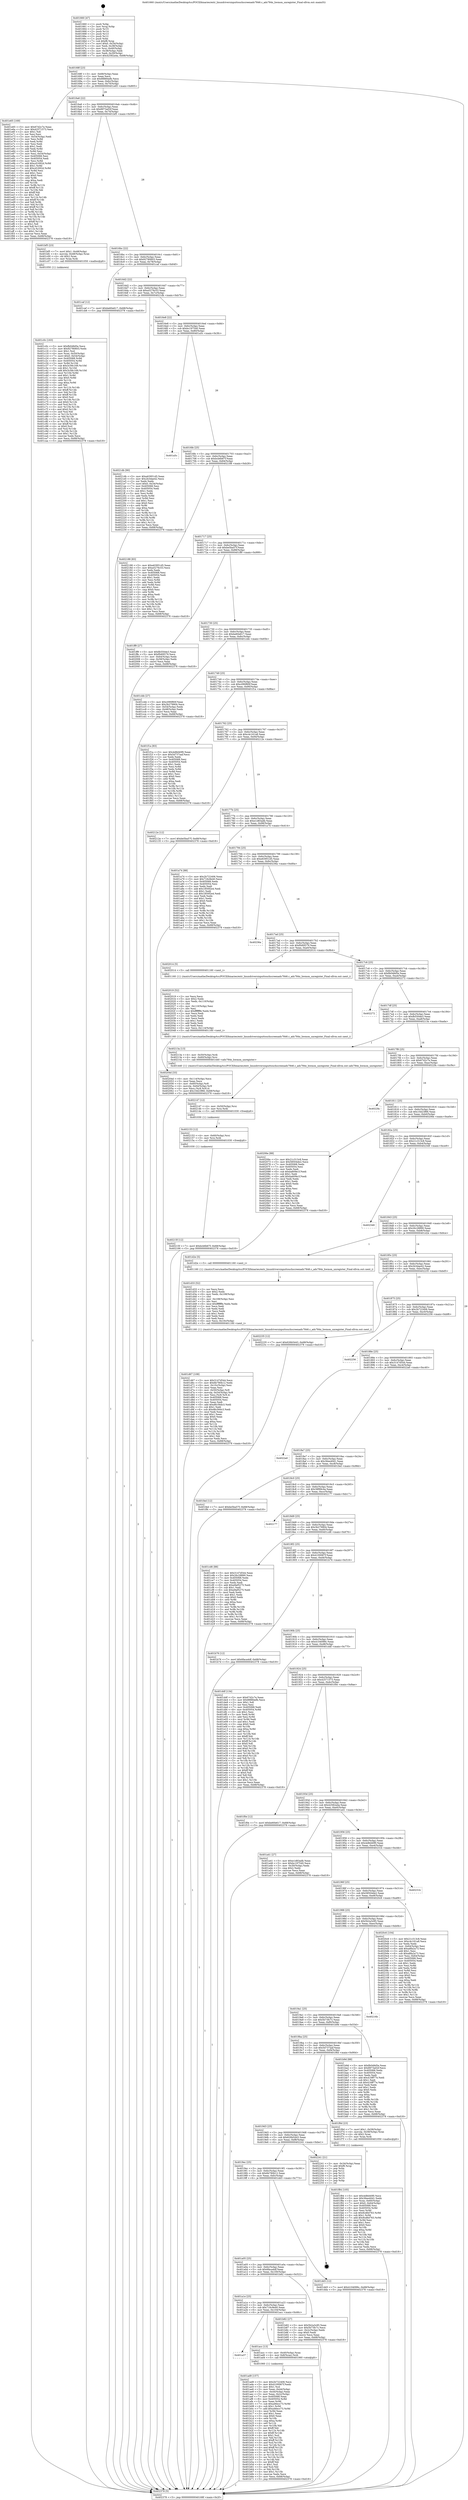 digraph "0x401660" {
  label = "0x401660 (/mnt/c/Users/mathe/Desktop/tcc/POCII/binaries/extr_linuxdriversinputtouchscreenads7846.c_ads784x_hwmon_unregister_Final-ollvm.out::main(0))"
  labelloc = "t"
  node[shape=record]

  Entry [label="",width=0.3,height=0.3,shape=circle,fillcolor=black,style=filled]
  "0x40168f" [label="{
     0x40168f [23]\l
     | [instrs]\l
     &nbsp;&nbsp;0x40168f \<+3\>: mov -0x68(%rbp),%eax\l
     &nbsp;&nbsp;0x401692 \<+2\>: mov %eax,%ecx\l
     &nbsp;&nbsp;0x401694 \<+6\>: sub $0x88884efb,%ecx\l
     &nbsp;&nbsp;0x40169a \<+3\>: mov %eax,-0x6c(%rbp)\l
     &nbsp;&nbsp;0x40169d \<+3\>: mov %ecx,-0x70(%rbp)\l
     &nbsp;&nbsp;0x4016a0 \<+6\>: je 0000000000401e65 \<main+0x805\>\l
  }"]
  "0x401e65" [label="{
     0x401e65 [169]\l
     | [instrs]\l
     &nbsp;&nbsp;0x401e65 \<+5\>: mov $0x67d2c7e,%eax\l
     &nbsp;&nbsp;0x401e6a \<+5\>: mov $0x42571573,%ecx\l
     &nbsp;&nbsp;0x401e6f \<+2\>: mov $0x1,%dl\l
     &nbsp;&nbsp;0x401e71 \<+2\>: xor %esi,%esi\l
     &nbsp;&nbsp;0x401e73 \<+3\>: mov -0x54(%rbp),%edi\l
     &nbsp;&nbsp;0x401e76 \<+3\>: mov %esi,%r8d\l
     &nbsp;&nbsp;0x401e79 \<+3\>: sub %edi,%r8d\l
     &nbsp;&nbsp;0x401e7c \<+2\>: mov %esi,%edi\l
     &nbsp;&nbsp;0x401e7e \<+3\>: sub $0x1,%edi\l
     &nbsp;&nbsp;0x401e81 \<+3\>: add %edi,%r8d\l
     &nbsp;&nbsp;0x401e84 \<+3\>: sub %r8d,%esi\l
     &nbsp;&nbsp;0x401e87 \<+3\>: mov %esi,-0x54(%rbp)\l
     &nbsp;&nbsp;0x401e8a \<+7\>: mov 0x405068,%esi\l
     &nbsp;&nbsp;0x401e91 \<+7\>: mov 0x405054,%edi\l
     &nbsp;&nbsp;0x401e98 \<+3\>: mov %esi,%r8d\l
     &nbsp;&nbsp;0x401e9b \<+7\>: add $0xcd1692d,%r8d\l
     &nbsp;&nbsp;0x401ea2 \<+4\>: sub $0x1,%r8d\l
     &nbsp;&nbsp;0x401ea6 \<+7\>: sub $0xcd1692d,%r8d\l
     &nbsp;&nbsp;0x401ead \<+4\>: imul %r8d,%esi\l
     &nbsp;&nbsp;0x401eb1 \<+3\>: and $0x1,%esi\l
     &nbsp;&nbsp;0x401eb4 \<+3\>: cmp $0x0,%esi\l
     &nbsp;&nbsp;0x401eb7 \<+4\>: sete %r9b\l
     &nbsp;&nbsp;0x401ebb \<+3\>: cmp $0xa,%edi\l
     &nbsp;&nbsp;0x401ebe \<+4\>: setl %r10b\l
     &nbsp;&nbsp;0x401ec2 \<+3\>: mov %r9b,%r11b\l
     &nbsp;&nbsp;0x401ec5 \<+4\>: xor $0xff,%r11b\l
     &nbsp;&nbsp;0x401ec9 \<+3\>: mov %r10b,%bl\l
     &nbsp;&nbsp;0x401ecc \<+3\>: xor $0xff,%bl\l
     &nbsp;&nbsp;0x401ecf \<+3\>: xor $0x1,%dl\l
     &nbsp;&nbsp;0x401ed2 \<+3\>: mov %r11b,%r14b\l
     &nbsp;&nbsp;0x401ed5 \<+4\>: and $0xff,%r14b\l
     &nbsp;&nbsp;0x401ed9 \<+3\>: and %dl,%r9b\l
     &nbsp;&nbsp;0x401edc \<+3\>: mov %bl,%r15b\l
     &nbsp;&nbsp;0x401edf \<+4\>: and $0xff,%r15b\l
     &nbsp;&nbsp;0x401ee3 \<+3\>: and %dl,%r10b\l
     &nbsp;&nbsp;0x401ee6 \<+3\>: or %r9b,%r14b\l
     &nbsp;&nbsp;0x401ee9 \<+3\>: or %r10b,%r15b\l
     &nbsp;&nbsp;0x401eec \<+3\>: xor %r15b,%r14b\l
     &nbsp;&nbsp;0x401eef \<+3\>: or %bl,%r11b\l
     &nbsp;&nbsp;0x401ef2 \<+4\>: xor $0xff,%r11b\l
     &nbsp;&nbsp;0x401ef6 \<+3\>: or $0x1,%dl\l
     &nbsp;&nbsp;0x401ef9 \<+3\>: and %dl,%r11b\l
     &nbsp;&nbsp;0x401efc \<+3\>: or %r11b,%r14b\l
     &nbsp;&nbsp;0x401eff \<+4\>: test $0x1,%r14b\l
     &nbsp;&nbsp;0x401f03 \<+3\>: cmovne %ecx,%eax\l
     &nbsp;&nbsp;0x401f06 \<+3\>: mov %eax,-0x68(%rbp)\l
     &nbsp;&nbsp;0x401f09 \<+5\>: jmp 0000000000402378 \<main+0xd18\>\l
  }"]
  "0x4016a6" [label="{
     0x4016a6 [22]\l
     | [instrs]\l
     &nbsp;&nbsp;0x4016a6 \<+5\>: jmp 00000000004016ab \<main+0x4b\>\l
     &nbsp;&nbsp;0x4016ab \<+3\>: mov -0x6c(%rbp),%eax\l
     &nbsp;&nbsp;0x4016ae \<+5\>: sub $0x8973a02f,%eax\l
     &nbsp;&nbsp;0x4016b3 \<+3\>: mov %eax,-0x74(%rbp)\l
     &nbsp;&nbsp;0x4016b6 \<+6\>: je 0000000000401bf5 \<main+0x595\>\l
  }"]
  Exit [label="",width=0.3,height=0.3,shape=circle,fillcolor=black,style=filled,peripheries=2]
  "0x401bf5" [label="{
     0x401bf5 [23]\l
     | [instrs]\l
     &nbsp;&nbsp;0x401bf5 \<+7\>: movl $0x1,-0x48(%rbp)\l
     &nbsp;&nbsp;0x401bfc \<+4\>: movslq -0x48(%rbp),%rax\l
     &nbsp;&nbsp;0x401c00 \<+4\>: shl $0x2,%rax\l
     &nbsp;&nbsp;0x401c04 \<+3\>: mov %rax,%rdi\l
     &nbsp;&nbsp;0x401c07 \<+5\>: call 0000000000401050 \<malloc@plt\>\l
     | [calls]\l
     &nbsp;&nbsp;0x401050 \{1\} (unknown)\l
  }"]
  "0x4016bc" [label="{
     0x4016bc [22]\l
     | [instrs]\l
     &nbsp;&nbsp;0x4016bc \<+5\>: jmp 00000000004016c1 \<main+0x61\>\l
     &nbsp;&nbsp;0x4016c1 \<+3\>: mov -0x6c(%rbp),%eax\l
     &nbsp;&nbsp;0x4016c4 \<+5\>: sub $0x92780603,%eax\l
     &nbsp;&nbsp;0x4016c9 \<+3\>: mov %eax,-0x78(%rbp)\l
     &nbsp;&nbsp;0x4016cc \<+6\>: je 0000000000401caf \<main+0x64f\>\l
  }"]
  "0x40215f" [label="{
     0x40215f [12]\l
     | [instrs]\l
     &nbsp;&nbsp;0x40215f \<+7\>: movl $0xbcb6b67f,-0x68(%rbp)\l
     &nbsp;&nbsp;0x402166 \<+5\>: jmp 0000000000402378 \<main+0xd18\>\l
  }"]
  "0x401caf" [label="{
     0x401caf [12]\l
     | [instrs]\l
     &nbsp;&nbsp;0x401caf \<+7\>: movl $0xbe60e617,-0x68(%rbp)\l
     &nbsp;&nbsp;0x401cb6 \<+5\>: jmp 0000000000402378 \<main+0xd18\>\l
  }"]
  "0x4016d2" [label="{
     0x4016d2 [22]\l
     | [instrs]\l
     &nbsp;&nbsp;0x4016d2 \<+5\>: jmp 00000000004016d7 \<main+0x77\>\l
     &nbsp;&nbsp;0x4016d7 \<+3\>: mov -0x6c(%rbp),%eax\l
     &nbsp;&nbsp;0x4016da \<+5\>: sub $0xa5276c53,%eax\l
     &nbsp;&nbsp;0x4016df \<+3\>: mov %eax,-0x7c(%rbp)\l
     &nbsp;&nbsp;0x4016e2 \<+6\>: je 00000000004021db \<main+0xb7b\>\l
  }"]
  "0x402153" [label="{
     0x402153 [12]\l
     | [instrs]\l
     &nbsp;&nbsp;0x402153 \<+4\>: mov -0x60(%rbp),%rsi\l
     &nbsp;&nbsp;0x402157 \<+3\>: mov %rsi,%rdi\l
     &nbsp;&nbsp;0x40215a \<+5\>: call 0000000000401030 \<free@plt\>\l
     | [calls]\l
     &nbsp;&nbsp;0x401030 \{1\} (unknown)\l
  }"]
  "0x4021db" [label="{
     0x4021db [90]\l
     | [instrs]\l
     &nbsp;&nbsp;0x4021db \<+5\>: mov $0xe63951d5,%eax\l
     &nbsp;&nbsp;0x4021e0 \<+5\>: mov $0x2b3dae42,%ecx\l
     &nbsp;&nbsp;0x4021e5 \<+2\>: xor %edx,%edx\l
     &nbsp;&nbsp;0x4021e7 \<+7\>: movl $0x0,-0x34(%rbp)\l
     &nbsp;&nbsp;0x4021ee \<+7\>: mov 0x405068,%esi\l
     &nbsp;&nbsp;0x4021f5 \<+7\>: mov 0x405054,%edi\l
     &nbsp;&nbsp;0x4021fc \<+3\>: sub $0x1,%edx\l
     &nbsp;&nbsp;0x4021ff \<+3\>: mov %esi,%r8d\l
     &nbsp;&nbsp;0x402202 \<+3\>: add %edx,%r8d\l
     &nbsp;&nbsp;0x402205 \<+4\>: imul %r8d,%esi\l
     &nbsp;&nbsp;0x402209 \<+3\>: and $0x1,%esi\l
     &nbsp;&nbsp;0x40220c \<+3\>: cmp $0x0,%esi\l
     &nbsp;&nbsp;0x40220f \<+4\>: sete %r9b\l
     &nbsp;&nbsp;0x402213 \<+3\>: cmp $0xa,%edi\l
     &nbsp;&nbsp;0x402216 \<+4\>: setl %r10b\l
     &nbsp;&nbsp;0x40221a \<+3\>: mov %r9b,%r11b\l
     &nbsp;&nbsp;0x40221d \<+3\>: and %r10b,%r11b\l
     &nbsp;&nbsp;0x402220 \<+3\>: xor %r10b,%r9b\l
     &nbsp;&nbsp;0x402223 \<+3\>: or %r9b,%r11b\l
     &nbsp;&nbsp;0x402226 \<+4\>: test $0x1,%r11b\l
     &nbsp;&nbsp;0x40222a \<+3\>: cmovne %ecx,%eax\l
     &nbsp;&nbsp;0x40222d \<+3\>: mov %eax,-0x68(%rbp)\l
     &nbsp;&nbsp;0x402230 \<+5\>: jmp 0000000000402378 \<main+0xd18\>\l
  }"]
  "0x4016e8" [label="{
     0x4016e8 [22]\l
     | [instrs]\l
     &nbsp;&nbsp;0x4016e8 \<+5\>: jmp 00000000004016ed \<main+0x8d\>\l
     &nbsp;&nbsp;0x4016ed \<+3\>: mov -0x6c(%rbp),%eax\l
     &nbsp;&nbsp;0x4016f0 \<+5\>: sub $0xbc197540,%eax\l
     &nbsp;&nbsp;0x4016f5 \<+3\>: mov %eax,-0x80(%rbp)\l
     &nbsp;&nbsp;0x4016f8 \<+6\>: je 0000000000401a5c \<main+0x3fc\>\l
  }"]
  "0x402147" [label="{
     0x402147 [12]\l
     | [instrs]\l
     &nbsp;&nbsp;0x402147 \<+4\>: mov -0x50(%rbp),%rsi\l
     &nbsp;&nbsp;0x40214b \<+3\>: mov %rsi,%rdi\l
     &nbsp;&nbsp;0x40214e \<+5\>: call 0000000000401030 \<free@plt\>\l
     | [calls]\l
     &nbsp;&nbsp;0x401030 \{1\} (unknown)\l
  }"]
  "0x401a5c" [label="{
     0x401a5c\l
  }", style=dashed]
  "0x4016fe" [label="{
     0x4016fe [25]\l
     | [instrs]\l
     &nbsp;&nbsp;0x4016fe \<+5\>: jmp 0000000000401703 \<main+0xa3\>\l
     &nbsp;&nbsp;0x401703 \<+3\>: mov -0x6c(%rbp),%eax\l
     &nbsp;&nbsp;0x401706 \<+5\>: sub $0xbcb6b67f,%eax\l
     &nbsp;&nbsp;0x40170b \<+6\>: mov %eax,-0x84(%rbp)\l
     &nbsp;&nbsp;0x401711 \<+6\>: je 0000000000402188 \<main+0xb28\>\l
  }"]
  "0x40204d" [label="{
     0x40204d [33]\l
     | [instrs]\l
     &nbsp;&nbsp;0x40204d \<+6\>: mov -0x114(%rbp),%ecx\l
     &nbsp;&nbsp;0x402053 \<+3\>: imul %eax,%ecx\l
     &nbsp;&nbsp;0x402056 \<+4\>: mov -0x60(%rbp),%r8\l
     &nbsp;&nbsp;0x40205a \<+4\>: movslq -0x64(%rbp),%r9\l
     &nbsp;&nbsp;0x40205e \<+4\>: mov %ecx,(%r8,%r9,4)\l
     &nbsp;&nbsp;0x402062 \<+7\>: movl $0x10d23f66,-0x68(%rbp)\l
     &nbsp;&nbsp;0x402069 \<+5\>: jmp 0000000000402378 \<main+0xd18\>\l
  }"]
  "0x402188" [label="{
     0x402188 [83]\l
     | [instrs]\l
     &nbsp;&nbsp;0x402188 \<+5\>: mov $0xe63951d5,%eax\l
     &nbsp;&nbsp;0x40218d \<+5\>: mov $0xa5276c53,%ecx\l
     &nbsp;&nbsp;0x402192 \<+2\>: xor %edx,%edx\l
     &nbsp;&nbsp;0x402194 \<+7\>: mov 0x405068,%esi\l
     &nbsp;&nbsp;0x40219b \<+7\>: mov 0x405054,%edi\l
     &nbsp;&nbsp;0x4021a2 \<+3\>: sub $0x1,%edx\l
     &nbsp;&nbsp;0x4021a5 \<+3\>: mov %esi,%r8d\l
     &nbsp;&nbsp;0x4021a8 \<+3\>: add %edx,%r8d\l
     &nbsp;&nbsp;0x4021ab \<+4\>: imul %r8d,%esi\l
     &nbsp;&nbsp;0x4021af \<+3\>: and $0x1,%esi\l
     &nbsp;&nbsp;0x4021b2 \<+3\>: cmp $0x0,%esi\l
     &nbsp;&nbsp;0x4021b5 \<+4\>: sete %r9b\l
     &nbsp;&nbsp;0x4021b9 \<+3\>: cmp $0xa,%edi\l
     &nbsp;&nbsp;0x4021bc \<+4\>: setl %r10b\l
     &nbsp;&nbsp;0x4021c0 \<+3\>: mov %r9b,%r11b\l
     &nbsp;&nbsp;0x4021c3 \<+3\>: and %r10b,%r11b\l
     &nbsp;&nbsp;0x4021c6 \<+3\>: xor %r10b,%r9b\l
     &nbsp;&nbsp;0x4021c9 \<+3\>: or %r9b,%r11b\l
     &nbsp;&nbsp;0x4021cc \<+4\>: test $0x1,%r11b\l
     &nbsp;&nbsp;0x4021d0 \<+3\>: cmovne %ecx,%eax\l
     &nbsp;&nbsp;0x4021d3 \<+3\>: mov %eax,-0x68(%rbp)\l
     &nbsp;&nbsp;0x4021d6 \<+5\>: jmp 0000000000402378 \<main+0xd18\>\l
  }"]
  "0x401717" [label="{
     0x401717 [25]\l
     | [instrs]\l
     &nbsp;&nbsp;0x401717 \<+5\>: jmp 000000000040171c \<main+0xbc\>\l
     &nbsp;&nbsp;0x40171c \<+3\>: mov -0x6c(%rbp),%eax\l
     &nbsp;&nbsp;0x40171f \<+5\>: sub $0xbe5ba57f,%eax\l
     &nbsp;&nbsp;0x401724 \<+6\>: mov %eax,-0x88(%rbp)\l
     &nbsp;&nbsp;0x40172a \<+6\>: je 0000000000401ff9 \<main+0x999\>\l
  }"]
  "0x402019" [label="{
     0x402019 [52]\l
     | [instrs]\l
     &nbsp;&nbsp;0x402019 \<+2\>: xor %ecx,%ecx\l
     &nbsp;&nbsp;0x40201b \<+5\>: mov $0x2,%edx\l
     &nbsp;&nbsp;0x402020 \<+6\>: mov %edx,-0x110(%rbp)\l
     &nbsp;&nbsp;0x402026 \<+1\>: cltd\l
     &nbsp;&nbsp;0x402027 \<+6\>: mov -0x110(%rbp),%esi\l
     &nbsp;&nbsp;0x40202d \<+2\>: idiv %esi\l
     &nbsp;&nbsp;0x40202f \<+6\>: imul $0xfffffffe,%edx,%edx\l
     &nbsp;&nbsp;0x402035 \<+2\>: mov %ecx,%edi\l
     &nbsp;&nbsp;0x402037 \<+2\>: sub %edx,%edi\l
     &nbsp;&nbsp;0x402039 \<+2\>: mov %ecx,%edx\l
     &nbsp;&nbsp;0x40203b \<+3\>: sub $0x1,%edx\l
     &nbsp;&nbsp;0x40203e \<+2\>: add %edx,%edi\l
     &nbsp;&nbsp;0x402040 \<+2\>: sub %edi,%ecx\l
     &nbsp;&nbsp;0x402042 \<+6\>: mov %ecx,-0x114(%rbp)\l
     &nbsp;&nbsp;0x402048 \<+5\>: call 0000000000401160 \<next_i\>\l
     | [calls]\l
     &nbsp;&nbsp;0x401160 \{1\} (/mnt/c/Users/mathe/Desktop/tcc/POCII/binaries/extr_linuxdriversinputtouchscreenads7846.c_ads784x_hwmon_unregister_Final-ollvm.out::next_i)\l
  }"]
  "0x401ff9" [label="{
     0x401ff9 [27]\l
     | [instrs]\l
     &nbsp;&nbsp;0x401ff9 \<+5\>: mov $0xfb550de3,%eax\l
     &nbsp;&nbsp;0x401ffe \<+5\>: mov $0xf0d0f279,%ecx\l
     &nbsp;&nbsp;0x402003 \<+3\>: mov -0x64(%rbp),%edx\l
     &nbsp;&nbsp;0x402006 \<+3\>: cmp -0x58(%rbp),%edx\l
     &nbsp;&nbsp;0x402009 \<+3\>: cmovl %ecx,%eax\l
     &nbsp;&nbsp;0x40200c \<+3\>: mov %eax,-0x68(%rbp)\l
     &nbsp;&nbsp;0x40200f \<+5\>: jmp 0000000000402378 \<main+0xd18\>\l
  }"]
  "0x401730" [label="{
     0x401730 [25]\l
     | [instrs]\l
     &nbsp;&nbsp;0x401730 \<+5\>: jmp 0000000000401735 \<main+0xd5\>\l
     &nbsp;&nbsp;0x401735 \<+3\>: mov -0x6c(%rbp),%eax\l
     &nbsp;&nbsp;0x401738 \<+5\>: sub $0xbe60e617,%eax\l
     &nbsp;&nbsp;0x40173d \<+6\>: mov %eax,-0x8c(%rbp)\l
     &nbsp;&nbsp;0x401743 \<+6\>: je 0000000000401cbb \<main+0x65b\>\l
  }"]
  "0x401f84" [label="{
     0x401f84 [105]\l
     | [instrs]\l
     &nbsp;&nbsp;0x401f84 \<+5\>: mov $0x4d8d40f0,%ecx\l
     &nbsp;&nbsp;0x401f89 \<+5\>: mov $0x36ee40d1,%edx\l
     &nbsp;&nbsp;0x401f8e \<+4\>: mov %rax,-0x60(%rbp)\l
     &nbsp;&nbsp;0x401f92 \<+7\>: movl $0x0,-0x64(%rbp)\l
     &nbsp;&nbsp;0x401f99 \<+7\>: mov 0x405068,%esi\l
     &nbsp;&nbsp;0x401fa0 \<+8\>: mov 0x405054,%r8d\l
     &nbsp;&nbsp;0x401fa8 \<+3\>: mov %esi,%r9d\l
     &nbsp;&nbsp;0x401fab \<+7\>: sub $0x9cd6d763,%r9d\l
     &nbsp;&nbsp;0x401fb2 \<+4\>: sub $0x1,%r9d\l
     &nbsp;&nbsp;0x401fb6 \<+7\>: add $0x9cd6d763,%r9d\l
     &nbsp;&nbsp;0x401fbd \<+4\>: imul %r9d,%esi\l
     &nbsp;&nbsp;0x401fc1 \<+3\>: and $0x1,%esi\l
     &nbsp;&nbsp;0x401fc4 \<+3\>: cmp $0x0,%esi\l
     &nbsp;&nbsp;0x401fc7 \<+4\>: sete %r10b\l
     &nbsp;&nbsp;0x401fcb \<+4\>: cmp $0xa,%r8d\l
     &nbsp;&nbsp;0x401fcf \<+4\>: setl %r11b\l
     &nbsp;&nbsp;0x401fd3 \<+3\>: mov %r10b,%bl\l
     &nbsp;&nbsp;0x401fd6 \<+3\>: and %r11b,%bl\l
     &nbsp;&nbsp;0x401fd9 \<+3\>: xor %r11b,%r10b\l
     &nbsp;&nbsp;0x401fdc \<+3\>: or %r10b,%bl\l
     &nbsp;&nbsp;0x401fdf \<+3\>: test $0x1,%bl\l
     &nbsp;&nbsp;0x401fe2 \<+3\>: cmovne %edx,%ecx\l
     &nbsp;&nbsp;0x401fe5 \<+3\>: mov %ecx,-0x68(%rbp)\l
     &nbsp;&nbsp;0x401fe8 \<+5\>: jmp 0000000000402378 \<main+0xd18\>\l
  }"]
  "0x401cbb" [label="{
     0x401cbb [27]\l
     | [instrs]\l
     &nbsp;&nbsp;0x401cbb \<+5\>: mov $0xc090f60f,%eax\l
     &nbsp;&nbsp;0x401cc0 \<+5\>: mov $0x3b279904,%ecx\l
     &nbsp;&nbsp;0x401cc5 \<+3\>: mov -0x54(%rbp),%edx\l
     &nbsp;&nbsp;0x401cc8 \<+3\>: cmp -0x48(%rbp),%edx\l
     &nbsp;&nbsp;0x401ccb \<+3\>: cmovl %ecx,%eax\l
     &nbsp;&nbsp;0x401cce \<+3\>: mov %eax,-0x68(%rbp)\l
     &nbsp;&nbsp;0x401cd1 \<+5\>: jmp 0000000000402378 \<main+0xd18\>\l
  }"]
  "0x401749" [label="{
     0x401749 [25]\l
     | [instrs]\l
     &nbsp;&nbsp;0x401749 \<+5\>: jmp 000000000040174e \<main+0xee\>\l
     &nbsp;&nbsp;0x40174e \<+3\>: mov -0x6c(%rbp),%eax\l
     &nbsp;&nbsp;0x401751 \<+5\>: sub $0xc090f60f,%eax\l
     &nbsp;&nbsp;0x401756 \<+6\>: mov %eax,-0x90(%rbp)\l
     &nbsp;&nbsp;0x40175c \<+6\>: je 0000000000401f1a \<main+0x8ba\>\l
  }"]
  "0x401d67" [label="{
     0x401d67 [108]\l
     | [instrs]\l
     &nbsp;&nbsp;0x401d67 \<+5\>: mov $0x3147d544,%ecx\l
     &nbsp;&nbsp;0x401d6c \<+5\>: mov $0x6b780b12,%edx\l
     &nbsp;&nbsp;0x401d71 \<+6\>: mov -0x10c(%rbp),%esi\l
     &nbsp;&nbsp;0x401d77 \<+3\>: imul %eax,%esi\l
     &nbsp;&nbsp;0x401d7a \<+4\>: mov -0x50(%rbp),%r8\l
     &nbsp;&nbsp;0x401d7e \<+4\>: movslq -0x54(%rbp),%r9\l
     &nbsp;&nbsp;0x401d82 \<+4\>: mov %esi,(%r8,%r9,4)\l
     &nbsp;&nbsp;0x401d86 \<+7\>: mov 0x405068,%eax\l
     &nbsp;&nbsp;0x401d8d \<+7\>: mov 0x405054,%esi\l
     &nbsp;&nbsp;0x401d94 \<+2\>: mov %eax,%edi\l
     &nbsp;&nbsp;0x401d96 \<+6\>: add $0xd6c56dc3,%edi\l
     &nbsp;&nbsp;0x401d9c \<+3\>: sub $0x1,%edi\l
     &nbsp;&nbsp;0x401d9f \<+6\>: sub $0xd6c56dc3,%edi\l
     &nbsp;&nbsp;0x401da5 \<+3\>: imul %edi,%eax\l
     &nbsp;&nbsp;0x401da8 \<+3\>: and $0x1,%eax\l
     &nbsp;&nbsp;0x401dab \<+3\>: cmp $0x0,%eax\l
     &nbsp;&nbsp;0x401dae \<+4\>: sete %r10b\l
     &nbsp;&nbsp;0x401db2 \<+3\>: cmp $0xa,%esi\l
     &nbsp;&nbsp;0x401db5 \<+4\>: setl %r11b\l
     &nbsp;&nbsp;0x401db9 \<+3\>: mov %r10b,%bl\l
     &nbsp;&nbsp;0x401dbc \<+3\>: and %r11b,%bl\l
     &nbsp;&nbsp;0x401dbf \<+3\>: xor %r11b,%r10b\l
     &nbsp;&nbsp;0x401dc2 \<+3\>: or %r10b,%bl\l
     &nbsp;&nbsp;0x401dc5 \<+3\>: test $0x1,%bl\l
     &nbsp;&nbsp;0x401dc8 \<+3\>: cmovne %edx,%ecx\l
     &nbsp;&nbsp;0x401dcb \<+3\>: mov %ecx,-0x68(%rbp)\l
     &nbsp;&nbsp;0x401dce \<+5\>: jmp 0000000000402378 \<main+0xd18\>\l
  }"]
  "0x401f1a" [label="{
     0x401f1a [83]\l
     | [instrs]\l
     &nbsp;&nbsp;0x401f1a \<+5\>: mov $0x4d8d40f0,%eax\l
     &nbsp;&nbsp;0x401f1f \<+5\>: mov $0x5d737aaf,%ecx\l
     &nbsp;&nbsp;0x401f24 \<+2\>: xor %edx,%edx\l
     &nbsp;&nbsp;0x401f26 \<+7\>: mov 0x405068,%esi\l
     &nbsp;&nbsp;0x401f2d \<+7\>: mov 0x405054,%edi\l
     &nbsp;&nbsp;0x401f34 \<+3\>: sub $0x1,%edx\l
     &nbsp;&nbsp;0x401f37 \<+3\>: mov %esi,%r8d\l
     &nbsp;&nbsp;0x401f3a \<+3\>: add %edx,%r8d\l
     &nbsp;&nbsp;0x401f3d \<+4\>: imul %r8d,%esi\l
     &nbsp;&nbsp;0x401f41 \<+3\>: and $0x1,%esi\l
     &nbsp;&nbsp;0x401f44 \<+3\>: cmp $0x0,%esi\l
     &nbsp;&nbsp;0x401f47 \<+4\>: sete %r9b\l
     &nbsp;&nbsp;0x401f4b \<+3\>: cmp $0xa,%edi\l
     &nbsp;&nbsp;0x401f4e \<+4\>: setl %r10b\l
     &nbsp;&nbsp;0x401f52 \<+3\>: mov %r9b,%r11b\l
     &nbsp;&nbsp;0x401f55 \<+3\>: and %r10b,%r11b\l
     &nbsp;&nbsp;0x401f58 \<+3\>: xor %r10b,%r9b\l
     &nbsp;&nbsp;0x401f5b \<+3\>: or %r9b,%r11b\l
     &nbsp;&nbsp;0x401f5e \<+4\>: test $0x1,%r11b\l
     &nbsp;&nbsp;0x401f62 \<+3\>: cmovne %ecx,%eax\l
     &nbsp;&nbsp;0x401f65 \<+3\>: mov %eax,-0x68(%rbp)\l
     &nbsp;&nbsp;0x401f68 \<+5\>: jmp 0000000000402378 \<main+0xd18\>\l
  }"]
  "0x401762" [label="{
     0x401762 [25]\l
     | [instrs]\l
     &nbsp;&nbsp;0x401762 \<+5\>: jmp 0000000000401767 \<main+0x107\>\l
     &nbsp;&nbsp;0x401767 \<+3\>: mov -0x6c(%rbp),%eax\l
     &nbsp;&nbsp;0x40176a \<+5\>: sub $0xc4c161a8,%eax\l
     &nbsp;&nbsp;0x40176f \<+6\>: mov %eax,-0x94(%rbp)\l
     &nbsp;&nbsp;0x401775 \<+6\>: je 000000000040212e \<main+0xace\>\l
  }"]
  "0x401d33" [label="{
     0x401d33 [52]\l
     | [instrs]\l
     &nbsp;&nbsp;0x401d33 \<+2\>: xor %ecx,%ecx\l
     &nbsp;&nbsp;0x401d35 \<+5\>: mov $0x2,%edx\l
     &nbsp;&nbsp;0x401d3a \<+6\>: mov %edx,-0x108(%rbp)\l
     &nbsp;&nbsp;0x401d40 \<+1\>: cltd\l
     &nbsp;&nbsp;0x401d41 \<+6\>: mov -0x108(%rbp),%esi\l
     &nbsp;&nbsp;0x401d47 \<+2\>: idiv %esi\l
     &nbsp;&nbsp;0x401d49 \<+6\>: imul $0xfffffffe,%edx,%edx\l
     &nbsp;&nbsp;0x401d4f \<+2\>: mov %ecx,%edi\l
     &nbsp;&nbsp;0x401d51 \<+2\>: sub %edx,%edi\l
     &nbsp;&nbsp;0x401d53 \<+2\>: mov %ecx,%edx\l
     &nbsp;&nbsp;0x401d55 \<+3\>: sub $0x1,%edx\l
     &nbsp;&nbsp;0x401d58 \<+2\>: add %edx,%edi\l
     &nbsp;&nbsp;0x401d5a \<+2\>: sub %edi,%ecx\l
     &nbsp;&nbsp;0x401d5c \<+6\>: mov %ecx,-0x10c(%rbp)\l
     &nbsp;&nbsp;0x401d62 \<+5\>: call 0000000000401160 \<next_i\>\l
     | [calls]\l
     &nbsp;&nbsp;0x401160 \{1\} (/mnt/c/Users/mathe/Desktop/tcc/POCII/binaries/extr_linuxdriversinputtouchscreenads7846.c_ads784x_hwmon_unregister_Final-ollvm.out::next_i)\l
  }"]
  "0x40212e" [label="{
     0x40212e [12]\l
     | [instrs]\l
     &nbsp;&nbsp;0x40212e \<+7\>: movl $0xbe5ba57f,-0x68(%rbp)\l
     &nbsp;&nbsp;0x402135 \<+5\>: jmp 0000000000402378 \<main+0xd18\>\l
  }"]
  "0x40177b" [label="{
     0x40177b [25]\l
     | [instrs]\l
     &nbsp;&nbsp;0x40177b \<+5\>: jmp 0000000000401780 \<main+0x120\>\l
     &nbsp;&nbsp;0x401780 \<+3\>: mov -0x6c(%rbp),%eax\l
     &nbsp;&nbsp;0x401783 \<+5\>: sub $0xe1d83adb,%eax\l
     &nbsp;&nbsp;0x401788 \<+6\>: mov %eax,-0x98(%rbp)\l
     &nbsp;&nbsp;0x40178e \<+6\>: je 0000000000401a74 \<main+0x414\>\l
  }"]
  "0x401c0c" [label="{
     0x401c0c [163]\l
     | [instrs]\l
     &nbsp;&nbsp;0x401c0c \<+5\>: mov $0xfb048d5e,%ecx\l
     &nbsp;&nbsp;0x401c11 \<+5\>: mov $0x92780603,%edx\l
     &nbsp;&nbsp;0x401c16 \<+3\>: mov $0x1,%sil\l
     &nbsp;&nbsp;0x401c19 \<+4\>: mov %rax,-0x50(%rbp)\l
     &nbsp;&nbsp;0x401c1d \<+7\>: movl $0x0,-0x54(%rbp)\l
     &nbsp;&nbsp;0x401c24 \<+8\>: mov 0x405068,%r8d\l
     &nbsp;&nbsp;0x401c2c \<+8\>: mov 0x405054,%r9d\l
     &nbsp;&nbsp;0x401c34 \<+3\>: mov %r8d,%r10d\l
     &nbsp;&nbsp;0x401c37 \<+7\>: sub $0x3c58c169,%r10d\l
     &nbsp;&nbsp;0x401c3e \<+4\>: sub $0x1,%r10d\l
     &nbsp;&nbsp;0x401c42 \<+7\>: add $0x3c58c169,%r10d\l
     &nbsp;&nbsp;0x401c49 \<+4\>: imul %r10d,%r8d\l
     &nbsp;&nbsp;0x401c4d \<+4\>: and $0x1,%r8d\l
     &nbsp;&nbsp;0x401c51 \<+4\>: cmp $0x0,%r8d\l
     &nbsp;&nbsp;0x401c55 \<+4\>: sete %r11b\l
     &nbsp;&nbsp;0x401c59 \<+4\>: cmp $0xa,%r9d\l
     &nbsp;&nbsp;0x401c5d \<+3\>: setl %bl\l
     &nbsp;&nbsp;0x401c60 \<+3\>: mov %r11b,%r14b\l
     &nbsp;&nbsp;0x401c63 \<+4\>: xor $0xff,%r14b\l
     &nbsp;&nbsp;0x401c67 \<+3\>: mov %bl,%r15b\l
     &nbsp;&nbsp;0x401c6a \<+4\>: xor $0xff,%r15b\l
     &nbsp;&nbsp;0x401c6e \<+4\>: xor $0x0,%sil\l
     &nbsp;&nbsp;0x401c72 \<+3\>: mov %r14b,%r12b\l
     &nbsp;&nbsp;0x401c75 \<+4\>: and $0x0,%r12b\l
     &nbsp;&nbsp;0x401c79 \<+3\>: and %sil,%r11b\l
     &nbsp;&nbsp;0x401c7c \<+3\>: mov %r15b,%r13b\l
     &nbsp;&nbsp;0x401c7f \<+4\>: and $0x0,%r13b\l
     &nbsp;&nbsp;0x401c83 \<+3\>: and %sil,%bl\l
     &nbsp;&nbsp;0x401c86 \<+3\>: or %r11b,%r12b\l
     &nbsp;&nbsp;0x401c89 \<+3\>: or %bl,%r13b\l
     &nbsp;&nbsp;0x401c8c \<+3\>: xor %r13b,%r12b\l
     &nbsp;&nbsp;0x401c8f \<+3\>: or %r15b,%r14b\l
     &nbsp;&nbsp;0x401c92 \<+4\>: xor $0xff,%r14b\l
     &nbsp;&nbsp;0x401c96 \<+4\>: or $0x0,%sil\l
     &nbsp;&nbsp;0x401c9a \<+3\>: and %sil,%r14b\l
     &nbsp;&nbsp;0x401c9d \<+3\>: or %r14b,%r12b\l
     &nbsp;&nbsp;0x401ca0 \<+4\>: test $0x1,%r12b\l
     &nbsp;&nbsp;0x401ca4 \<+3\>: cmovne %edx,%ecx\l
     &nbsp;&nbsp;0x401ca7 \<+3\>: mov %ecx,-0x68(%rbp)\l
     &nbsp;&nbsp;0x401caa \<+5\>: jmp 0000000000402378 \<main+0xd18\>\l
  }"]
  "0x401a74" [label="{
     0x401a74 [88]\l
     | [instrs]\l
     &nbsp;&nbsp;0x401a74 \<+5\>: mov $0x2b722406,%eax\l
     &nbsp;&nbsp;0x401a79 \<+5\>: mov $0x716c9e40,%ecx\l
     &nbsp;&nbsp;0x401a7e \<+7\>: mov 0x405068,%edx\l
     &nbsp;&nbsp;0x401a85 \<+7\>: mov 0x405054,%esi\l
     &nbsp;&nbsp;0x401a8c \<+2\>: mov %edx,%edi\l
     &nbsp;&nbsp;0x401a8e \<+6\>: add $0x1850f2e4,%edi\l
     &nbsp;&nbsp;0x401a94 \<+3\>: sub $0x1,%edi\l
     &nbsp;&nbsp;0x401a97 \<+6\>: sub $0x1850f2e4,%edi\l
     &nbsp;&nbsp;0x401a9d \<+3\>: imul %edi,%edx\l
     &nbsp;&nbsp;0x401aa0 \<+3\>: and $0x1,%edx\l
     &nbsp;&nbsp;0x401aa3 \<+3\>: cmp $0x0,%edx\l
     &nbsp;&nbsp;0x401aa6 \<+4\>: sete %r8b\l
     &nbsp;&nbsp;0x401aaa \<+3\>: cmp $0xa,%esi\l
     &nbsp;&nbsp;0x401aad \<+4\>: setl %r9b\l
     &nbsp;&nbsp;0x401ab1 \<+3\>: mov %r8b,%r10b\l
     &nbsp;&nbsp;0x401ab4 \<+3\>: and %r9b,%r10b\l
     &nbsp;&nbsp;0x401ab7 \<+3\>: xor %r9b,%r8b\l
     &nbsp;&nbsp;0x401aba \<+3\>: or %r8b,%r10b\l
     &nbsp;&nbsp;0x401abd \<+4\>: test $0x1,%r10b\l
     &nbsp;&nbsp;0x401ac1 \<+3\>: cmovne %ecx,%eax\l
     &nbsp;&nbsp;0x401ac4 \<+3\>: mov %eax,-0x68(%rbp)\l
     &nbsp;&nbsp;0x401ac7 \<+5\>: jmp 0000000000402378 \<main+0xd18\>\l
  }"]
  "0x401794" [label="{
     0x401794 [25]\l
     | [instrs]\l
     &nbsp;&nbsp;0x401794 \<+5\>: jmp 0000000000401799 \<main+0x139\>\l
     &nbsp;&nbsp;0x401799 \<+3\>: mov -0x6c(%rbp),%eax\l
     &nbsp;&nbsp;0x40179c \<+5\>: sub $0xe63951d5,%eax\l
     &nbsp;&nbsp;0x4017a1 \<+6\>: mov %eax,-0x9c(%rbp)\l
     &nbsp;&nbsp;0x4017a7 \<+6\>: je 000000000040236a \<main+0xd0a\>\l
  }"]
  "0x401ad9" [label="{
     0x401ad9 [157]\l
     | [instrs]\l
     &nbsp;&nbsp;0x401ad9 \<+5\>: mov $0x2b722406,%ecx\l
     &nbsp;&nbsp;0x401ade \<+5\>: mov $0x4100067f,%edx\l
     &nbsp;&nbsp;0x401ae3 \<+3\>: mov $0x1,%sil\l
     &nbsp;&nbsp;0x401ae6 \<+3\>: mov %eax,-0x44(%rbp)\l
     &nbsp;&nbsp;0x401ae9 \<+3\>: mov -0x44(%rbp),%eax\l
     &nbsp;&nbsp;0x401aec \<+3\>: mov %eax,-0x2c(%rbp)\l
     &nbsp;&nbsp;0x401aef \<+7\>: mov 0x405068,%eax\l
     &nbsp;&nbsp;0x401af6 \<+8\>: mov 0x405054,%r8d\l
     &nbsp;&nbsp;0x401afe \<+3\>: mov %eax,%r9d\l
     &nbsp;&nbsp;0x401b01 \<+7\>: sub $0xa46ecc73,%r9d\l
     &nbsp;&nbsp;0x401b08 \<+4\>: sub $0x1,%r9d\l
     &nbsp;&nbsp;0x401b0c \<+7\>: add $0xa46ecc73,%r9d\l
     &nbsp;&nbsp;0x401b13 \<+4\>: imul %r9d,%eax\l
     &nbsp;&nbsp;0x401b17 \<+3\>: and $0x1,%eax\l
     &nbsp;&nbsp;0x401b1a \<+3\>: cmp $0x0,%eax\l
     &nbsp;&nbsp;0x401b1d \<+4\>: sete %r10b\l
     &nbsp;&nbsp;0x401b21 \<+4\>: cmp $0xa,%r8d\l
     &nbsp;&nbsp;0x401b25 \<+4\>: setl %r11b\l
     &nbsp;&nbsp;0x401b29 \<+3\>: mov %r10b,%bl\l
     &nbsp;&nbsp;0x401b2c \<+3\>: xor $0xff,%bl\l
     &nbsp;&nbsp;0x401b2f \<+3\>: mov %r11b,%r14b\l
     &nbsp;&nbsp;0x401b32 \<+4\>: xor $0xff,%r14b\l
     &nbsp;&nbsp;0x401b36 \<+4\>: xor $0x1,%sil\l
     &nbsp;&nbsp;0x401b3a \<+3\>: mov %bl,%r15b\l
     &nbsp;&nbsp;0x401b3d \<+4\>: and $0xff,%r15b\l
     &nbsp;&nbsp;0x401b41 \<+3\>: and %sil,%r10b\l
     &nbsp;&nbsp;0x401b44 \<+3\>: mov %r14b,%r12b\l
     &nbsp;&nbsp;0x401b47 \<+4\>: and $0xff,%r12b\l
     &nbsp;&nbsp;0x401b4b \<+3\>: and %sil,%r11b\l
     &nbsp;&nbsp;0x401b4e \<+3\>: or %r10b,%r15b\l
     &nbsp;&nbsp;0x401b51 \<+3\>: or %r11b,%r12b\l
     &nbsp;&nbsp;0x401b54 \<+3\>: xor %r12b,%r15b\l
     &nbsp;&nbsp;0x401b57 \<+3\>: or %r14b,%bl\l
     &nbsp;&nbsp;0x401b5a \<+3\>: xor $0xff,%bl\l
     &nbsp;&nbsp;0x401b5d \<+4\>: or $0x1,%sil\l
     &nbsp;&nbsp;0x401b61 \<+3\>: and %sil,%bl\l
     &nbsp;&nbsp;0x401b64 \<+3\>: or %bl,%r15b\l
     &nbsp;&nbsp;0x401b67 \<+4\>: test $0x1,%r15b\l
     &nbsp;&nbsp;0x401b6b \<+3\>: cmovne %edx,%ecx\l
     &nbsp;&nbsp;0x401b6e \<+3\>: mov %ecx,-0x68(%rbp)\l
     &nbsp;&nbsp;0x401b71 \<+5\>: jmp 0000000000402378 \<main+0xd18\>\l
  }"]
  "0x40236a" [label="{
     0x40236a\l
  }", style=dashed]
  "0x4017ad" [label="{
     0x4017ad [25]\l
     | [instrs]\l
     &nbsp;&nbsp;0x4017ad \<+5\>: jmp 00000000004017b2 \<main+0x152\>\l
     &nbsp;&nbsp;0x4017b2 \<+3\>: mov -0x6c(%rbp),%eax\l
     &nbsp;&nbsp;0x4017b5 \<+5\>: sub $0xf0d0f279,%eax\l
     &nbsp;&nbsp;0x4017ba \<+6\>: mov %eax,-0xa0(%rbp)\l
     &nbsp;&nbsp;0x4017c0 \<+6\>: je 0000000000402014 \<main+0x9b4\>\l
  }"]
  "0x401a37" [label="{
     0x401a37\l
  }", style=dashed]
  "0x402014" [label="{
     0x402014 [5]\l
     | [instrs]\l
     &nbsp;&nbsp;0x402014 \<+5\>: call 0000000000401160 \<next_i\>\l
     | [calls]\l
     &nbsp;&nbsp;0x401160 \{1\} (/mnt/c/Users/mathe/Desktop/tcc/POCII/binaries/extr_linuxdriversinputtouchscreenads7846.c_ads784x_hwmon_unregister_Final-ollvm.out::next_i)\l
  }"]
  "0x4017c6" [label="{
     0x4017c6 [25]\l
     | [instrs]\l
     &nbsp;&nbsp;0x4017c6 \<+5\>: jmp 00000000004017cb \<main+0x16b\>\l
     &nbsp;&nbsp;0x4017cb \<+3\>: mov -0x6c(%rbp),%eax\l
     &nbsp;&nbsp;0x4017ce \<+5\>: sub $0xfb048d5e,%eax\l
     &nbsp;&nbsp;0x4017d3 \<+6\>: mov %eax,-0xa4(%rbp)\l
     &nbsp;&nbsp;0x4017d9 \<+6\>: je 0000000000402272 \<main+0xc12\>\l
  }"]
  "0x401acc" [label="{
     0x401acc [13]\l
     | [instrs]\l
     &nbsp;&nbsp;0x401acc \<+4\>: mov -0x40(%rbp),%rax\l
     &nbsp;&nbsp;0x401ad0 \<+4\>: mov 0x8(%rax),%rdi\l
     &nbsp;&nbsp;0x401ad4 \<+5\>: call 0000000000401060 \<atoi@plt\>\l
     | [calls]\l
     &nbsp;&nbsp;0x401060 \{1\} (unknown)\l
  }"]
  "0x402272" [label="{
     0x402272\l
  }", style=dashed]
  "0x4017df" [label="{
     0x4017df [25]\l
     | [instrs]\l
     &nbsp;&nbsp;0x4017df \<+5\>: jmp 00000000004017e4 \<main+0x184\>\l
     &nbsp;&nbsp;0x4017e4 \<+3\>: mov -0x6c(%rbp),%eax\l
     &nbsp;&nbsp;0x4017e7 \<+5\>: sub $0xfb550de3,%eax\l
     &nbsp;&nbsp;0x4017ec \<+6\>: mov %eax,-0xa8(%rbp)\l
     &nbsp;&nbsp;0x4017f2 \<+6\>: je 000000000040213a \<main+0xada\>\l
  }"]
  "0x401a1e" [label="{
     0x401a1e [25]\l
     | [instrs]\l
     &nbsp;&nbsp;0x401a1e \<+5\>: jmp 0000000000401a23 \<main+0x3c3\>\l
     &nbsp;&nbsp;0x401a23 \<+3\>: mov -0x6c(%rbp),%eax\l
     &nbsp;&nbsp;0x401a26 \<+5\>: sub $0x716c9e40,%eax\l
     &nbsp;&nbsp;0x401a2b \<+6\>: mov %eax,-0x104(%rbp)\l
     &nbsp;&nbsp;0x401a31 \<+6\>: je 0000000000401acc \<main+0x46c\>\l
  }"]
  "0x40213a" [label="{
     0x40213a [13]\l
     | [instrs]\l
     &nbsp;&nbsp;0x40213a \<+4\>: mov -0x50(%rbp),%rdi\l
     &nbsp;&nbsp;0x40213e \<+4\>: mov -0x60(%rbp),%rsi\l
     &nbsp;&nbsp;0x402142 \<+5\>: call 0000000000401440 \<ads784x_hwmon_unregister\>\l
     | [calls]\l
     &nbsp;&nbsp;0x401440 \{1\} (/mnt/c/Users/mathe/Desktop/tcc/POCII/binaries/extr_linuxdriversinputtouchscreenads7846.c_ads784x_hwmon_unregister_Final-ollvm.out::ads784x_hwmon_unregister)\l
  }"]
  "0x4017f8" [label="{
     0x4017f8 [25]\l
     | [instrs]\l
     &nbsp;&nbsp;0x4017f8 \<+5\>: jmp 00000000004017fd \<main+0x19d\>\l
     &nbsp;&nbsp;0x4017fd \<+3\>: mov -0x6c(%rbp),%eax\l
     &nbsp;&nbsp;0x401800 \<+5\>: sub $0x67d2c7e,%eax\l
     &nbsp;&nbsp;0x401805 \<+6\>: mov %eax,-0xac(%rbp)\l
     &nbsp;&nbsp;0x40180b \<+6\>: je 00000000004022fa \<main+0xc9a\>\l
  }"]
  "0x401b82" [label="{
     0x401b82 [27]\l
     | [instrs]\l
     &nbsp;&nbsp;0x401b82 \<+5\>: mov $0x5b2a3c85,%eax\l
     &nbsp;&nbsp;0x401b87 \<+5\>: mov $0x5b73fc7c,%ecx\l
     &nbsp;&nbsp;0x401b8c \<+3\>: mov -0x2c(%rbp),%edx\l
     &nbsp;&nbsp;0x401b8f \<+3\>: cmp $0x0,%edx\l
     &nbsp;&nbsp;0x401b92 \<+3\>: cmove %ecx,%eax\l
     &nbsp;&nbsp;0x401b95 \<+3\>: mov %eax,-0x68(%rbp)\l
     &nbsp;&nbsp;0x401b98 \<+5\>: jmp 0000000000402378 \<main+0xd18\>\l
  }"]
  "0x4022fa" [label="{
     0x4022fa\l
  }", style=dashed]
  "0x401811" [label="{
     0x401811 [25]\l
     | [instrs]\l
     &nbsp;&nbsp;0x401811 \<+5\>: jmp 0000000000401816 \<main+0x1b6\>\l
     &nbsp;&nbsp;0x401816 \<+3\>: mov -0x6c(%rbp),%eax\l
     &nbsp;&nbsp;0x401819 \<+5\>: sub $0x10d23f66,%eax\l
     &nbsp;&nbsp;0x40181e \<+6\>: mov %eax,-0xb0(%rbp)\l
     &nbsp;&nbsp;0x401824 \<+6\>: je 000000000040206e \<main+0xa0e\>\l
  }"]
  "0x401a05" [label="{
     0x401a05 [25]\l
     | [instrs]\l
     &nbsp;&nbsp;0x401a05 \<+5\>: jmp 0000000000401a0a \<main+0x3aa\>\l
     &nbsp;&nbsp;0x401a0a \<+3\>: mov -0x6c(%rbp),%eax\l
     &nbsp;&nbsp;0x401a0d \<+5\>: sub $0x6faca4df,%eax\l
     &nbsp;&nbsp;0x401a12 \<+6\>: mov %eax,-0x100(%rbp)\l
     &nbsp;&nbsp;0x401a18 \<+6\>: je 0000000000401b82 \<main+0x522\>\l
  }"]
  "0x40206e" [label="{
     0x40206e [88]\l
     | [instrs]\l
     &nbsp;&nbsp;0x40206e \<+5\>: mov $0x21c313c8,%eax\l
     &nbsp;&nbsp;0x402073 \<+5\>: mov $0x58504de2,%ecx\l
     &nbsp;&nbsp;0x402078 \<+7\>: mov 0x405068,%edx\l
     &nbsp;&nbsp;0x40207f \<+7\>: mov 0x405054,%esi\l
     &nbsp;&nbsp;0x402086 \<+2\>: mov %edx,%edi\l
     &nbsp;&nbsp;0x402088 \<+6\>: sub $0xba609e1f,%edi\l
     &nbsp;&nbsp;0x40208e \<+3\>: sub $0x1,%edi\l
     &nbsp;&nbsp;0x402091 \<+6\>: add $0xba609e1f,%edi\l
     &nbsp;&nbsp;0x402097 \<+3\>: imul %edi,%edx\l
     &nbsp;&nbsp;0x40209a \<+3\>: and $0x1,%edx\l
     &nbsp;&nbsp;0x40209d \<+3\>: cmp $0x0,%edx\l
     &nbsp;&nbsp;0x4020a0 \<+4\>: sete %r8b\l
     &nbsp;&nbsp;0x4020a4 \<+3\>: cmp $0xa,%esi\l
     &nbsp;&nbsp;0x4020a7 \<+4\>: setl %r9b\l
     &nbsp;&nbsp;0x4020ab \<+3\>: mov %r8b,%r10b\l
     &nbsp;&nbsp;0x4020ae \<+3\>: and %r9b,%r10b\l
     &nbsp;&nbsp;0x4020b1 \<+3\>: xor %r9b,%r8b\l
     &nbsp;&nbsp;0x4020b4 \<+3\>: or %r8b,%r10b\l
     &nbsp;&nbsp;0x4020b7 \<+4\>: test $0x1,%r10b\l
     &nbsp;&nbsp;0x4020bb \<+3\>: cmovne %ecx,%eax\l
     &nbsp;&nbsp;0x4020be \<+3\>: mov %eax,-0x68(%rbp)\l
     &nbsp;&nbsp;0x4020c1 \<+5\>: jmp 0000000000402378 \<main+0xd18\>\l
  }"]
  "0x40182a" [label="{
     0x40182a [25]\l
     | [instrs]\l
     &nbsp;&nbsp;0x40182a \<+5\>: jmp 000000000040182f \<main+0x1cf\>\l
     &nbsp;&nbsp;0x40182f \<+3\>: mov -0x6c(%rbp),%eax\l
     &nbsp;&nbsp;0x401832 \<+5\>: sub $0x21c313c8,%eax\l
     &nbsp;&nbsp;0x401837 \<+6\>: mov %eax,-0xb4(%rbp)\l
     &nbsp;&nbsp;0x40183d \<+6\>: je 0000000000402349 \<main+0xce9\>\l
  }"]
  "0x401dd3" [label="{
     0x401dd3 [12]\l
     | [instrs]\l
     &nbsp;&nbsp;0x401dd3 \<+7\>: movl $0x4104099c,-0x68(%rbp)\l
     &nbsp;&nbsp;0x401dda \<+5\>: jmp 0000000000402378 \<main+0xd18\>\l
  }"]
  "0x402349" [label="{
     0x402349\l
  }", style=dashed]
  "0x401843" [label="{
     0x401843 [25]\l
     | [instrs]\l
     &nbsp;&nbsp;0x401843 \<+5\>: jmp 0000000000401848 \<main+0x1e8\>\l
     &nbsp;&nbsp;0x401848 \<+3\>: mov -0x6c(%rbp),%eax\l
     &nbsp;&nbsp;0x40184b \<+5\>: sub $0x26c28890,%eax\l
     &nbsp;&nbsp;0x401850 \<+6\>: mov %eax,-0xb8(%rbp)\l
     &nbsp;&nbsp;0x401856 \<+6\>: je 0000000000401d2e \<main+0x6ce\>\l
  }"]
  "0x4019ec" [label="{
     0x4019ec [25]\l
     | [instrs]\l
     &nbsp;&nbsp;0x4019ec \<+5\>: jmp 00000000004019f1 \<main+0x391\>\l
     &nbsp;&nbsp;0x4019f1 \<+3\>: mov -0x6c(%rbp),%eax\l
     &nbsp;&nbsp;0x4019f4 \<+5\>: sub $0x6b780b12,%eax\l
     &nbsp;&nbsp;0x4019f9 \<+6\>: mov %eax,-0xfc(%rbp)\l
     &nbsp;&nbsp;0x4019ff \<+6\>: je 0000000000401dd3 \<main+0x773\>\l
  }"]
  "0x401d2e" [label="{
     0x401d2e [5]\l
     | [instrs]\l
     &nbsp;&nbsp;0x401d2e \<+5\>: call 0000000000401160 \<next_i\>\l
     | [calls]\l
     &nbsp;&nbsp;0x401160 \{1\} (/mnt/c/Users/mathe/Desktop/tcc/POCII/binaries/extr_linuxdriversinputtouchscreenads7846.c_ads784x_hwmon_unregister_Final-ollvm.out::next_i)\l
  }"]
  "0x40185c" [label="{
     0x40185c [25]\l
     | [instrs]\l
     &nbsp;&nbsp;0x40185c \<+5\>: jmp 0000000000401861 \<main+0x201\>\l
     &nbsp;&nbsp;0x401861 \<+3\>: mov -0x6c(%rbp),%eax\l
     &nbsp;&nbsp;0x401864 \<+5\>: sub $0x2b3dae42,%eax\l
     &nbsp;&nbsp;0x401869 \<+6\>: mov %eax,-0xbc(%rbp)\l
     &nbsp;&nbsp;0x40186f \<+6\>: je 0000000000402235 \<main+0xbd5\>\l
  }"]
  "0x402241" [label="{
     0x402241 [21]\l
     | [instrs]\l
     &nbsp;&nbsp;0x402241 \<+3\>: mov -0x34(%rbp),%eax\l
     &nbsp;&nbsp;0x402244 \<+7\>: add $0xf8,%rsp\l
     &nbsp;&nbsp;0x40224b \<+1\>: pop %rbx\l
     &nbsp;&nbsp;0x40224c \<+2\>: pop %r12\l
     &nbsp;&nbsp;0x40224e \<+2\>: pop %r13\l
     &nbsp;&nbsp;0x402250 \<+2\>: pop %r14\l
     &nbsp;&nbsp;0x402252 \<+2\>: pop %r15\l
     &nbsp;&nbsp;0x402254 \<+1\>: pop %rbp\l
     &nbsp;&nbsp;0x402255 \<+1\>: ret\l
  }"]
  "0x402235" [label="{
     0x402235 [12]\l
     | [instrs]\l
     &nbsp;&nbsp;0x402235 \<+7\>: movl $0x626b5443,-0x68(%rbp)\l
     &nbsp;&nbsp;0x40223c \<+5\>: jmp 0000000000402378 \<main+0xd18\>\l
  }"]
  "0x401875" [label="{
     0x401875 [25]\l
     | [instrs]\l
     &nbsp;&nbsp;0x401875 \<+5\>: jmp 000000000040187a \<main+0x21a\>\l
     &nbsp;&nbsp;0x40187a \<+3\>: mov -0x6c(%rbp),%eax\l
     &nbsp;&nbsp;0x40187d \<+5\>: sub $0x2b722406,%eax\l
     &nbsp;&nbsp;0x401882 \<+6\>: mov %eax,-0xc0(%rbp)\l
     &nbsp;&nbsp;0x401888 \<+6\>: je 0000000000402256 \<main+0xbf6\>\l
  }"]
  "0x4019d3" [label="{
     0x4019d3 [25]\l
     | [instrs]\l
     &nbsp;&nbsp;0x4019d3 \<+5\>: jmp 00000000004019d8 \<main+0x378\>\l
     &nbsp;&nbsp;0x4019d8 \<+3\>: mov -0x6c(%rbp),%eax\l
     &nbsp;&nbsp;0x4019db \<+5\>: sub $0x626b5443,%eax\l
     &nbsp;&nbsp;0x4019e0 \<+6\>: mov %eax,-0xf8(%rbp)\l
     &nbsp;&nbsp;0x4019e6 \<+6\>: je 0000000000402241 \<main+0xbe1\>\l
  }"]
  "0x402256" [label="{
     0x402256\l
  }", style=dashed]
  "0x40188e" [label="{
     0x40188e [25]\l
     | [instrs]\l
     &nbsp;&nbsp;0x40188e \<+5\>: jmp 0000000000401893 \<main+0x233\>\l
     &nbsp;&nbsp;0x401893 \<+3\>: mov -0x6c(%rbp),%eax\l
     &nbsp;&nbsp;0x401896 \<+5\>: sub $0x3147d544,%eax\l
     &nbsp;&nbsp;0x40189b \<+6\>: mov %eax,-0xc4(%rbp)\l
     &nbsp;&nbsp;0x4018a1 \<+6\>: je 00000000004022a0 \<main+0xc40\>\l
  }"]
  "0x401f6d" [label="{
     0x401f6d [23]\l
     | [instrs]\l
     &nbsp;&nbsp;0x401f6d \<+7\>: movl $0x1,-0x58(%rbp)\l
     &nbsp;&nbsp;0x401f74 \<+4\>: movslq -0x58(%rbp),%rax\l
     &nbsp;&nbsp;0x401f78 \<+4\>: shl $0x2,%rax\l
     &nbsp;&nbsp;0x401f7c \<+3\>: mov %rax,%rdi\l
     &nbsp;&nbsp;0x401f7f \<+5\>: call 0000000000401050 \<malloc@plt\>\l
     | [calls]\l
     &nbsp;&nbsp;0x401050 \{1\} (unknown)\l
  }"]
  "0x4022a0" [label="{
     0x4022a0\l
  }", style=dashed]
  "0x4018a7" [label="{
     0x4018a7 [25]\l
     | [instrs]\l
     &nbsp;&nbsp;0x4018a7 \<+5\>: jmp 00000000004018ac \<main+0x24c\>\l
     &nbsp;&nbsp;0x4018ac \<+3\>: mov -0x6c(%rbp),%eax\l
     &nbsp;&nbsp;0x4018af \<+5\>: sub $0x36ee40d1,%eax\l
     &nbsp;&nbsp;0x4018b4 \<+6\>: mov %eax,-0xc8(%rbp)\l
     &nbsp;&nbsp;0x4018ba \<+6\>: je 0000000000401fed \<main+0x98d\>\l
  }"]
  "0x4019ba" [label="{
     0x4019ba [25]\l
     | [instrs]\l
     &nbsp;&nbsp;0x4019ba \<+5\>: jmp 00000000004019bf \<main+0x35f\>\l
     &nbsp;&nbsp;0x4019bf \<+3\>: mov -0x6c(%rbp),%eax\l
     &nbsp;&nbsp;0x4019c2 \<+5\>: sub $0x5d737aaf,%eax\l
     &nbsp;&nbsp;0x4019c7 \<+6\>: mov %eax,-0xf4(%rbp)\l
     &nbsp;&nbsp;0x4019cd \<+6\>: je 0000000000401f6d \<main+0x90d\>\l
  }"]
  "0x401fed" [label="{
     0x401fed [12]\l
     | [instrs]\l
     &nbsp;&nbsp;0x401fed \<+7\>: movl $0xbe5ba57f,-0x68(%rbp)\l
     &nbsp;&nbsp;0x401ff4 \<+5\>: jmp 0000000000402378 \<main+0xd18\>\l
  }"]
  "0x4018c0" [label="{
     0x4018c0 [25]\l
     | [instrs]\l
     &nbsp;&nbsp;0x4018c0 \<+5\>: jmp 00000000004018c5 \<main+0x265\>\l
     &nbsp;&nbsp;0x4018c5 \<+3\>: mov -0x6c(%rbp),%eax\l
     &nbsp;&nbsp;0x4018c8 \<+5\>: sub $0x38f99c4a,%eax\l
     &nbsp;&nbsp;0x4018cd \<+6\>: mov %eax,-0xcc(%rbp)\l
     &nbsp;&nbsp;0x4018d3 \<+6\>: je 0000000000402177 \<main+0xb17\>\l
  }"]
  "0x401b9d" [label="{
     0x401b9d [88]\l
     | [instrs]\l
     &nbsp;&nbsp;0x401b9d \<+5\>: mov $0xfb048d5e,%eax\l
     &nbsp;&nbsp;0x401ba2 \<+5\>: mov $0x8973a02f,%ecx\l
     &nbsp;&nbsp;0x401ba7 \<+7\>: mov 0x405068,%edx\l
     &nbsp;&nbsp;0x401bae \<+7\>: mov 0x405054,%esi\l
     &nbsp;&nbsp;0x401bb5 \<+2\>: mov %edx,%edi\l
     &nbsp;&nbsp;0x401bb7 \<+6\>: add $0x416ff77e,%edi\l
     &nbsp;&nbsp;0x401bbd \<+3\>: sub $0x1,%edi\l
     &nbsp;&nbsp;0x401bc0 \<+6\>: sub $0x416ff77e,%edi\l
     &nbsp;&nbsp;0x401bc6 \<+3\>: imul %edi,%edx\l
     &nbsp;&nbsp;0x401bc9 \<+3\>: and $0x1,%edx\l
     &nbsp;&nbsp;0x401bcc \<+3\>: cmp $0x0,%edx\l
     &nbsp;&nbsp;0x401bcf \<+4\>: sete %r8b\l
     &nbsp;&nbsp;0x401bd3 \<+3\>: cmp $0xa,%esi\l
     &nbsp;&nbsp;0x401bd6 \<+4\>: setl %r9b\l
     &nbsp;&nbsp;0x401bda \<+3\>: mov %r8b,%r10b\l
     &nbsp;&nbsp;0x401bdd \<+3\>: and %r9b,%r10b\l
     &nbsp;&nbsp;0x401be0 \<+3\>: xor %r9b,%r8b\l
     &nbsp;&nbsp;0x401be3 \<+3\>: or %r8b,%r10b\l
     &nbsp;&nbsp;0x401be6 \<+4\>: test $0x1,%r10b\l
     &nbsp;&nbsp;0x401bea \<+3\>: cmovne %ecx,%eax\l
     &nbsp;&nbsp;0x401bed \<+3\>: mov %eax,-0x68(%rbp)\l
     &nbsp;&nbsp;0x401bf0 \<+5\>: jmp 0000000000402378 \<main+0xd18\>\l
  }"]
  "0x402177" [label="{
     0x402177\l
  }", style=dashed]
  "0x4018d9" [label="{
     0x4018d9 [25]\l
     | [instrs]\l
     &nbsp;&nbsp;0x4018d9 \<+5\>: jmp 00000000004018de \<main+0x27e\>\l
     &nbsp;&nbsp;0x4018de \<+3\>: mov -0x6c(%rbp),%eax\l
     &nbsp;&nbsp;0x4018e1 \<+5\>: sub $0x3b279904,%eax\l
     &nbsp;&nbsp;0x4018e6 \<+6\>: mov %eax,-0xd0(%rbp)\l
     &nbsp;&nbsp;0x4018ec \<+6\>: je 0000000000401cd6 \<main+0x676\>\l
  }"]
  "0x4019a1" [label="{
     0x4019a1 [25]\l
     | [instrs]\l
     &nbsp;&nbsp;0x4019a1 \<+5\>: jmp 00000000004019a6 \<main+0x346\>\l
     &nbsp;&nbsp;0x4019a6 \<+3\>: mov -0x6c(%rbp),%eax\l
     &nbsp;&nbsp;0x4019a9 \<+5\>: sub $0x5b73fc7c,%eax\l
     &nbsp;&nbsp;0x4019ae \<+6\>: mov %eax,-0xf0(%rbp)\l
     &nbsp;&nbsp;0x4019b4 \<+6\>: je 0000000000401b9d \<main+0x53d\>\l
  }"]
  "0x401cd6" [label="{
     0x401cd6 [88]\l
     | [instrs]\l
     &nbsp;&nbsp;0x401cd6 \<+5\>: mov $0x3147d544,%eax\l
     &nbsp;&nbsp;0x401cdb \<+5\>: mov $0x26c28890,%ecx\l
     &nbsp;&nbsp;0x401ce0 \<+7\>: mov 0x405068,%edx\l
     &nbsp;&nbsp;0x401ce7 \<+7\>: mov 0x405054,%esi\l
     &nbsp;&nbsp;0x401cee \<+2\>: mov %edx,%edi\l
     &nbsp;&nbsp;0x401cf0 \<+6\>: add $0xe9af5275,%edi\l
     &nbsp;&nbsp;0x401cf6 \<+3\>: sub $0x1,%edi\l
     &nbsp;&nbsp;0x401cf9 \<+6\>: sub $0xe9af5275,%edi\l
     &nbsp;&nbsp;0x401cff \<+3\>: imul %edi,%edx\l
     &nbsp;&nbsp;0x401d02 \<+3\>: and $0x1,%edx\l
     &nbsp;&nbsp;0x401d05 \<+3\>: cmp $0x0,%edx\l
     &nbsp;&nbsp;0x401d08 \<+4\>: sete %r8b\l
     &nbsp;&nbsp;0x401d0c \<+3\>: cmp $0xa,%esi\l
     &nbsp;&nbsp;0x401d0f \<+4\>: setl %r9b\l
     &nbsp;&nbsp;0x401d13 \<+3\>: mov %r8b,%r10b\l
     &nbsp;&nbsp;0x401d16 \<+3\>: and %r9b,%r10b\l
     &nbsp;&nbsp;0x401d19 \<+3\>: xor %r9b,%r8b\l
     &nbsp;&nbsp;0x401d1c \<+3\>: or %r8b,%r10b\l
     &nbsp;&nbsp;0x401d1f \<+4\>: test $0x1,%r10b\l
     &nbsp;&nbsp;0x401d23 \<+3\>: cmovne %ecx,%eax\l
     &nbsp;&nbsp;0x401d26 \<+3\>: mov %eax,-0x68(%rbp)\l
     &nbsp;&nbsp;0x401d29 \<+5\>: jmp 0000000000402378 \<main+0xd18\>\l
  }"]
  "0x4018f2" [label="{
     0x4018f2 [25]\l
     | [instrs]\l
     &nbsp;&nbsp;0x4018f2 \<+5\>: jmp 00000000004018f7 \<main+0x297\>\l
     &nbsp;&nbsp;0x4018f7 \<+3\>: mov -0x6c(%rbp),%eax\l
     &nbsp;&nbsp;0x4018fa \<+5\>: sub $0x4100067f,%eax\l
     &nbsp;&nbsp;0x4018ff \<+6\>: mov %eax,-0xd4(%rbp)\l
     &nbsp;&nbsp;0x401905 \<+6\>: je 0000000000401b76 \<main+0x516\>\l
  }"]
  "0x40216b" [label="{
     0x40216b\l
  }", style=dashed]
  "0x401b76" [label="{
     0x401b76 [12]\l
     | [instrs]\l
     &nbsp;&nbsp;0x401b76 \<+7\>: movl $0x6faca4df,-0x68(%rbp)\l
     &nbsp;&nbsp;0x401b7d \<+5\>: jmp 0000000000402378 \<main+0xd18\>\l
  }"]
  "0x40190b" [label="{
     0x40190b [25]\l
     | [instrs]\l
     &nbsp;&nbsp;0x40190b \<+5\>: jmp 0000000000401910 \<main+0x2b0\>\l
     &nbsp;&nbsp;0x401910 \<+3\>: mov -0x6c(%rbp),%eax\l
     &nbsp;&nbsp;0x401913 \<+5\>: sub $0x4104099c,%eax\l
     &nbsp;&nbsp;0x401918 \<+6\>: mov %eax,-0xd8(%rbp)\l
     &nbsp;&nbsp;0x40191e \<+6\>: je 0000000000401ddf \<main+0x77f\>\l
  }"]
  "0x401988" [label="{
     0x401988 [25]\l
     | [instrs]\l
     &nbsp;&nbsp;0x401988 \<+5\>: jmp 000000000040198d \<main+0x32d\>\l
     &nbsp;&nbsp;0x40198d \<+3\>: mov -0x6c(%rbp),%eax\l
     &nbsp;&nbsp;0x401990 \<+5\>: sub $0x5b2a3c85,%eax\l
     &nbsp;&nbsp;0x401995 \<+6\>: mov %eax,-0xec(%rbp)\l
     &nbsp;&nbsp;0x40199b \<+6\>: je 000000000040216b \<main+0xb0b\>\l
  }"]
  "0x401ddf" [label="{
     0x401ddf [134]\l
     | [instrs]\l
     &nbsp;&nbsp;0x401ddf \<+5\>: mov $0x67d2c7e,%eax\l
     &nbsp;&nbsp;0x401de4 \<+5\>: mov $0x88884efb,%ecx\l
     &nbsp;&nbsp;0x401de9 \<+2\>: mov $0x1,%dl\l
     &nbsp;&nbsp;0x401deb \<+2\>: xor %esi,%esi\l
     &nbsp;&nbsp;0x401ded \<+7\>: mov 0x405068,%edi\l
     &nbsp;&nbsp;0x401df4 \<+8\>: mov 0x405054,%r8d\l
     &nbsp;&nbsp;0x401dfc \<+3\>: sub $0x1,%esi\l
     &nbsp;&nbsp;0x401dff \<+3\>: mov %edi,%r9d\l
     &nbsp;&nbsp;0x401e02 \<+3\>: add %esi,%r9d\l
     &nbsp;&nbsp;0x401e05 \<+4\>: imul %r9d,%edi\l
     &nbsp;&nbsp;0x401e09 \<+3\>: and $0x1,%edi\l
     &nbsp;&nbsp;0x401e0c \<+3\>: cmp $0x0,%edi\l
     &nbsp;&nbsp;0x401e0f \<+4\>: sete %r10b\l
     &nbsp;&nbsp;0x401e13 \<+4\>: cmp $0xa,%r8d\l
     &nbsp;&nbsp;0x401e17 \<+4\>: setl %r11b\l
     &nbsp;&nbsp;0x401e1b \<+3\>: mov %r10b,%bl\l
     &nbsp;&nbsp;0x401e1e \<+3\>: xor $0xff,%bl\l
     &nbsp;&nbsp;0x401e21 \<+3\>: mov %r11b,%r14b\l
     &nbsp;&nbsp;0x401e24 \<+4\>: xor $0xff,%r14b\l
     &nbsp;&nbsp;0x401e28 \<+3\>: xor $0x0,%dl\l
     &nbsp;&nbsp;0x401e2b \<+3\>: mov %bl,%r15b\l
     &nbsp;&nbsp;0x401e2e \<+4\>: and $0x0,%r15b\l
     &nbsp;&nbsp;0x401e32 \<+3\>: and %dl,%r10b\l
     &nbsp;&nbsp;0x401e35 \<+3\>: mov %r14b,%r12b\l
     &nbsp;&nbsp;0x401e38 \<+4\>: and $0x0,%r12b\l
     &nbsp;&nbsp;0x401e3c \<+3\>: and %dl,%r11b\l
     &nbsp;&nbsp;0x401e3f \<+3\>: or %r10b,%r15b\l
     &nbsp;&nbsp;0x401e42 \<+3\>: or %r11b,%r12b\l
     &nbsp;&nbsp;0x401e45 \<+3\>: xor %r12b,%r15b\l
     &nbsp;&nbsp;0x401e48 \<+3\>: or %r14b,%bl\l
     &nbsp;&nbsp;0x401e4b \<+3\>: xor $0xff,%bl\l
     &nbsp;&nbsp;0x401e4e \<+3\>: or $0x0,%dl\l
     &nbsp;&nbsp;0x401e51 \<+2\>: and %dl,%bl\l
     &nbsp;&nbsp;0x401e53 \<+3\>: or %bl,%r15b\l
     &nbsp;&nbsp;0x401e56 \<+4\>: test $0x1,%r15b\l
     &nbsp;&nbsp;0x401e5a \<+3\>: cmovne %ecx,%eax\l
     &nbsp;&nbsp;0x401e5d \<+3\>: mov %eax,-0x68(%rbp)\l
     &nbsp;&nbsp;0x401e60 \<+5\>: jmp 0000000000402378 \<main+0xd18\>\l
  }"]
  "0x401924" [label="{
     0x401924 [25]\l
     | [instrs]\l
     &nbsp;&nbsp;0x401924 \<+5\>: jmp 0000000000401929 \<main+0x2c9\>\l
     &nbsp;&nbsp;0x401929 \<+3\>: mov -0x6c(%rbp),%eax\l
     &nbsp;&nbsp;0x40192c \<+5\>: sub $0x42571573,%eax\l
     &nbsp;&nbsp;0x401931 \<+6\>: mov %eax,-0xdc(%rbp)\l
     &nbsp;&nbsp;0x401937 \<+6\>: je 0000000000401f0e \<main+0x8ae\>\l
  }"]
  "0x4020c6" [label="{
     0x4020c6 [104]\l
     | [instrs]\l
     &nbsp;&nbsp;0x4020c6 \<+5\>: mov $0x21c313c8,%eax\l
     &nbsp;&nbsp;0x4020cb \<+5\>: mov $0xc4c161a8,%ecx\l
     &nbsp;&nbsp;0x4020d0 \<+2\>: xor %edx,%edx\l
     &nbsp;&nbsp;0x4020d2 \<+3\>: mov -0x64(%rbp),%esi\l
     &nbsp;&nbsp;0x4020d5 \<+6\>: add $0xa8fa2a73,%esi\l
     &nbsp;&nbsp;0x4020db \<+3\>: add $0x1,%esi\l
     &nbsp;&nbsp;0x4020de \<+6\>: sub $0xa8fa2a73,%esi\l
     &nbsp;&nbsp;0x4020e4 \<+3\>: mov %esi,-0x64(%rbp)\l
     &nbsp;&nbsp;0x4020e7 \<+7\>: mov 0x405068,%esi\l
     &nbsp;&nbsp;0x4020ee \<+7\>: mov 0x405054,%edi\l
     &nbsp;&nbsp;0x4020f5 \<+3\>: sub $0x1,%edx\l
     &nbsp;&nbsp;0x4020f8 \<+3\>: mov %esi,%r8d\l
     &nbsp;&nbsp;0x4020fb \<+3\>: add %edx,%r8d\l
     &nbsp;&nbsp;0x4020fe \<+4\>: imul %r8d,%esi\l
     &nbsp;&nbsp;0x402102 \<+3\>: and $0x1,%esi\l
     &nbsp;&nbsp;0x402105 \<+3\>: cmp $0x0,%esi\l
     &nbsp;&nbsp;0x402108 \<+4\>: sete %r9b\l
     &nbsp;&nbsp;0x40210c \<+3\>: cmp $0xa,%edi\l
     &nbsp;&nbsp;0x40210f \<+4\>: setl %r10b\l
     &nbsp;&nbsp;0x402113 \<+3\>: mov %r9b,%r11b\l
     &nbsp;&nbsp;0x402116 \<+3\>: and %r10b,%r11b\l
     &nbsp;&nbsp;0x402119 \<+3\>: xor %r10b,%r9b\l
     &nbsp;&nbsp;0x40211c \<+3\>: or %r9b,%r11b\l
     &nbsp;&nbsp;0x40211f \<+4\>: test $0x1,%r11b\l
     &nbsp;&nbsp;0x402123 \<+3\>: cmovne %ecx,%eax\l
     &nbsp;&nbsp;0x402126 \<+3\>: mov %eax,-0x68(%rbp)\l
     &nbsp;&nbsp;0x402129 \<+5\>: jmp 0000000000402378 \<main+0xd18\>\l
  }"]
  "0x401f0e" [label="{
     0x401f0e [12]\l
     | [instrs]\l
     &nbsp;&nbsp;0x401f0e \<+7\>: movl $0xbe60e617,-0x68(%rbp)\l
     &nbsp;&nbsp;0x401f15 \<+5\>: jmp 0000000000402378 \<main+0xd18\>\l
  }"]
  "0x40193d" [label="{
     0x40193d [25]\l
     | [instrs]\l
     &nbsp;&nbsp;0x40193d \<+5\>: jmp 0000000000401942 \<main+0x2e2\>\l
     &nbsp;&nbsp;0x401942 \<+3\>: mov -0x6c(%rbp),%eax\l
     &nbsp;&nbsp;0x401945 \<+5\>: sub $0x42582a4a,%eax\l
     &nbsp;&nbsp;0x40194a \<+6\>: mov %eax,-0xe0(%rbp)\l
     &nbsp;&nbsp;0x401950 \<+6\>: je 0000000000401a41 \<main+0x3e1\>\l
  }"]
  "0x40196f" [label="{
     0x40196f [25]\l
     | [instrs]\l
     &nbsp;&nbsp;0x40196f \<+5\>: jmp 0000000000401974 \<main+0x314\>\l
     &nbsp;&nbsp;0x401974 \<+3\>: mov -0x6c(%rbp),%eax\l
     &nbsp;&nbsp;0x401977 \<+5\>: sub $0x58504de2,%eax\l
     &nbsp;&nbsp;0x40197c \<+6\>: mov %eax,-0xe8(%rbp)\l
     &nbsp;&nbsp;0x401982 \<+6\>: je 00000000004020c6 \<main+0xa66\>\l
  }"]
  "0x401a41" [label="{
     0x401a41 [27]\l
     | [instrs]\l
     &nbsp;&nbsp;0x401a41 \<+5\>: mov $0xe1d83adb,%eax\l
     &nbsp;&nbsp;0x401a46 \<+5\>: mov $0xbc197540,%ecx\l
     &nbsp;&nbsp;0x401a4b \<+3\>: mov -0x30(%rbp),%edx\l
     &nbsp;&nbsp;0x401a4e \<+3\>: cmp $0x2,%edx\l
     &nbsp;&nbsp;0x401a51 \<+3\>: cmovne %ecx,%eax\l
     &nbsp;&nbsp;0x401a54 \<+3\>: mov %eax,-0x68(%rbp)\l
     &nbsp;&nbsp;0x401a57 \<+5\>: jmp 0000000000402378 \<main+0xd18\>\l
  }"]
  "0x401956" [label="{
     0x401956 [25]\l
     | [instrs]\l
     &nbsp;&nbsp;0x401956 \<+5\>: jmp 000000000040195b \<main+0x2fb\>\l
     &nbsp;&nbsp;0x40195b \<+3\>: mov -0x6c(%rbp),%eax\l
     &nbsp;&nbsp;0x40195e \<+5\>: sub $0x4d8d40f0,%eax\l
     &nbsp;&nbsp;0x401963 \<+6\>: mov %eax,-0xe4(%rbp)\l
     &nbsp;&nbsp;0x401969 \<+6\>: je 000000000040231b \<main+0xcbb\>\l
  }"]
  "0x402378" [label="{
     0x402378 [5]\l
     | [instrs]\l
     &nbsp;&nbsp;0x402378 \<+5\>: jmp 000000000040168f \<main+0x2f\>\l
  }"]
  "0x401660" [label="{
     0x401660 [47]\l
     | [instrs]\l
     &nbsp;&nbsp;0x401660 \<+1\>: push %rbp\l
     &nbsp;&nbsp;0x401661 \<+3\>: mov %rsp,%rbp\l
     &nbsp;&nbsp;0x401664 \<+2\>: push %r15\l
     &nbsp;&nbsp;0x401666 \<+2\>: push %r14\l
     &nbsp;&nbsp;0x401668 \<+2\>: push %r13\l
     &nbsp;&nbsp;0x40166a \<+2\>: push %r12\l
     &nbsp;&nbsp;0x40166c \<+1\>: push %rbx\l
     &nbsp;&nbsp;0x40166d \<+7\>: sub $0xf8,%rsp\l
     &nbsp;&nbsp;0x401674 \<+7\>: movl $0x0,-0x34(%rbp)\l
     &nbsp;&nbsp;0x40167b \<+3\>: mov %edi,-0x38(%rbp)\l
     &nbsp;&nbsp;0x40167e \<+4\>: mov %rsi,-0x40(%rbp)\l
     &nbsp;&nbsp;0x401682 \<+3\>: mov -0x38(%rbp),%edi\l
     &nbsp;&nbsp;0x401685 \<+3\>: mov %edi,-0x30(%rbp)\l
     &nbsp;&nbsp;0x401688 \<+7\>: movl $0x42582a4a,-0x68(%rbp)\l
  }"]
  "0x40231b" [label="{
     0x40231b\l
  }", style=dashed]
  Entry -> "0x401660" [label=" 1"]
  "0x40168f" -> "0x401e65" [label=" 1"]
  "0x40168f" -> "0x4016a6" [label=" 29"]
  "0x402241" -> Exit [label=" 1"]
  "0x4016a6" -> "0x401bf5" [label=" 1"]
  "0x4016a6" -> "0x4016bc" [label=" 28"]
  "0x402235" -> "0x402378" [label=" 1"]
  "0x4016bc" -> "0x401caf" [label=" 1"]
  "0x4016bc" -> "0x4016d2" [label=" 27"]
  "0x4021db" -> "0x402378" [label=" 1"]
  "0x4016d2" -> "0x4021db" [label=" 1"]
  "0x4016d2" -> "0x4016e8" [label=" 26"]
  "0x402188" -> "0x402378" [label=" 1"]
  "0x4016e8" -> "0x401a5c" [label=" 0"]
  "0x4016e8" -> "0x4016fe" [label=" 26"]
  "0x40215f" -> "0x402378" [label=" 1"]
  "0x4016fe" -> "0x402188" [label=" 1"]
  "0x4016fe" -> "0x401717" [label=" 25"]
  "0x402153" -> "0x40215f" [label=" 1"]
  "0x401717" -> "0x401ff9" [label=" 2"]
  "0x401717" -> "0x401730" [label=" 23"]
  "0x402147" -> "0x402153" [label=" 1"]
  "0x401730" -> "0x401cbb" [label=" 2"]
  "0x401730" -> "0x401749" [label=" 21"]
  "0x40213a" -> "0x402147" [label=" 1"]
  "0x401749" -> "0x401f1a" [label=" 1"]
  "0x401749" -> "0x401762" [label=" 20"]
  "0x40212e" -> "0x402378" [label=" 1"]
  "0x401762" -> "0x40212e" [label=" 1"]
  "0x401762" -> "0x40177b" [label=" 19"]
  "0x4020c6" -> "0x402378" [label=" 1"]
  "0x40177b" -> "0x401a74" [label=" 1"]
  "0x40177b" -> "0x401794" [label=" 18"]
  "0x40206e" -> "0x402378" [label=" 1"]
  "0x401794" -> "0x40236a" [label=" 0"]
  "0x401794" -> "0x4017ad" [label=" 18"]
  "0x40204d" -> "0x402378" [label=" 1"]
  "0x4017ad" -> "0x402014" [label=" 1"]
  "0x4017ad" -> "0x4017c6" [label=" 17"]
  "0x402019" -> "0x40204d" [label=" 1"]
  "0x4017c6" -> "0x402272" [label=" 0"]
  "0x4017c6" -> "0x4017df" [label=" 17"]
  "0x402014" -> "0x402019" [label=" 1"]
  "0x4017df" -> "0x40213a" [label=" 1"]
  "0x4017df" -> "0x4017f8" [label=" 16"]
  "0x401fed" -> "0x402378" [label=" 1"]
  "0x4017f8" -> "0x4022fa" [label=" 0"]
  "0x4017f8" -> "0x401811" [label=" 16"]
  "0x401f84" -> "0x402378" [label=" 1"]
  "0x401811" -> "0x40206e" [label=" 1"]
  "0x401811" -> "0x40182a" [label=" 15"]
  "0x401f1a" -> "0x402378" [label=" 1"]
  "0x40182a" -> "0x402349" [label=" 0"]
  "0x40182a" -> "0x401843" [label=" 15"]
  "0x401f0e" -> "0x402378" [label=" 1"]
  "0x401843" -> "0x401d2e" [label=" 1"]
  "0x401843" -> "0x40185c" [label=" 14"]
  "0x401ddf" -> "0x402378" [label=" 1"]
  "0x40185c" -> "0x402235" [label=" 1"]
  "0x40185c" -> "0x401875" [label=" 13"]
  "0x401dd3" -> "0x402378" [label=" 1"]
  "0x401875" -> "0x402256" [label=" 0"]
  "0x401875" -> "0x40188e" [label=" 13"]
  "0x401d33" -> "0x401d67" [label=" 1"]
  "0x40188e" -> "0x4022a0" [label=" 0"]
  "0x40188e" -> "0x4018a7" [label=" 13"]
  "0x401d2e" -> "0x401d33" [label=" 1"]
  "0x4018a7" -> "0x401fed" [label=" 1"]
  "0x4018a7" -> "0x4018c0" [label=" 12"]
  "0x401cbb" -> "0x402378" [label=" 2"]
  "0x4018c0" -> "0x402177" [label=" 0"]
  "0x4018c0" -> "0x4018d9" [label=" 12"]
  "0x401caf" -> "0x402378" [label=" 1"]
  "0x4018d9" -> "0x401cd6" [label=" 1"]
  "0x4018d9" -> "0x4018f2" [label=" 11"]
  "0x401bf5" -> "0x401c0c" [label=" 1"]
  "0x4018f2" -> "0x401b76" [label=" 1"]
  "0x4018f2" -> "0x40190b" [label=" 10"]
  "0x401b9d" -> "0x402378" [label=" 1"]
  "0x40190b" -> "0x401ddf" [label=" 1"]
  "0x40190b" -> "0x401924" [label=" 9"]
  "0x401b76" -> "0x402378" [label=" 1"]
  "0x401924" -> "0x401f0e" [label=" 1"]
  "0x401924" -> "0x40193d" [label=" 8"]
  "0x401ad9" -> "0x402378" [label=" 1"]
  "0x40193d" -> "0x401a41" [label=" 1"]
  "0x40193d" -> "0x401956" [label=" 7"]
  "0x401a41" -> "0x402378" [label=" 1"]
  "0x401660" -> "0x40168f" [label=" 1"]
  "0x402378" -> "0x40168f" [label=" 29"]
  "0x401a74" -> "0x402378" [label=" 1"]
  "0x401a1e" -> "0x401a37" [label=" 0"]
  "0x401956" -> "0x40231b" [label=" 0"]
  "0x401956" -> "0x40196f" [label=" 7"]
  "0x401acc" -> "0x401ad9" [label=" 1"]
  "0x40196f" -> "0x4020c6" [label=" 1"]
  "0x40196f" -> "0x401988" [label=" 6"]
  "0x401b82" -> "0x402378" [label=" 1"]
  "0x401988" -> "0x40216b" [label=" 0"]
  "0x401988" -> "0x4019a1" [label=" 6"]
  "0x401c0c" -> "0x402378" [label=" 1"]
  "0x4019a1" -> "0x401b9d" [label=" 1"]
  "0x4019a1" -> "0x4019ba" [label=" 5"]
  "0x401cd6" -> "0x402378" [label=" 1"]
  "0x4019ba" -> "0x401f6d" [label=" 1"]
  "0x4019ba" -> "0x4019d3" [label=" 4"]
  "0x401d67" -> "0x402378" [label=" 1"]
  "0x4019d3" -> "0x402241" [label=" 1"]
  "0x4019d3" -> "0x4019ec" [label=" 3"]
  "0x401e65" -> "0x402378" [label=" 1"]
  "0x4019ec" -> "0x401dd3" [label=" 1"]
  "0x4019ec" -> "0x401a05" [label=" 2"]
  "0x401f6d" -> "0x401f84" [label=" 1"]
  "0x401a05" -> "0x401b82" [label=" 1"]
  "0x401a05" -> "0x401a1e" [label=" 1"]
  "0x401ff9" -> "0x402378" [label=" 2"]
  "0x401a1e" -> "0x401acc" [label=" 1"]
}
